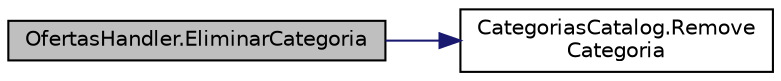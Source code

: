 digraph "OfertasHandler.EliminarCategoria"
{
 // INTERACTIVE_SVG=YES
 // LATEX_PDF_SIZE
  edge [fontname="Helvetica",fontsize="10",labelfontname="Helvetica",labelfontsize="10"];
  node [fontname="Helvetica",fontsize="10",shape=record];
  rankdir="LR";
  Node1 [label="OfertasHandler.EliminarCategoria",height=0.2,width=0.4,color="black", fillcolor="grey75", style="filled", fontcolor="black",tooltip="Método para eliminar una categoría"];
  Node1 -> Node2 [color="midnightblue",fontsize="10",style="solid",fontname="Helvetica"];
  Node2 [label="CategoriasCatalog.Remove\lCategoria",height=0.2,width=0.4,color="black", fillcolor="white", style="filled",URL="$classCategoriasCatalog.html#ad0b5c36522f6c81c69aceea4c07c9ac0",tooltip="Método para eliminar una categoría"];
}
